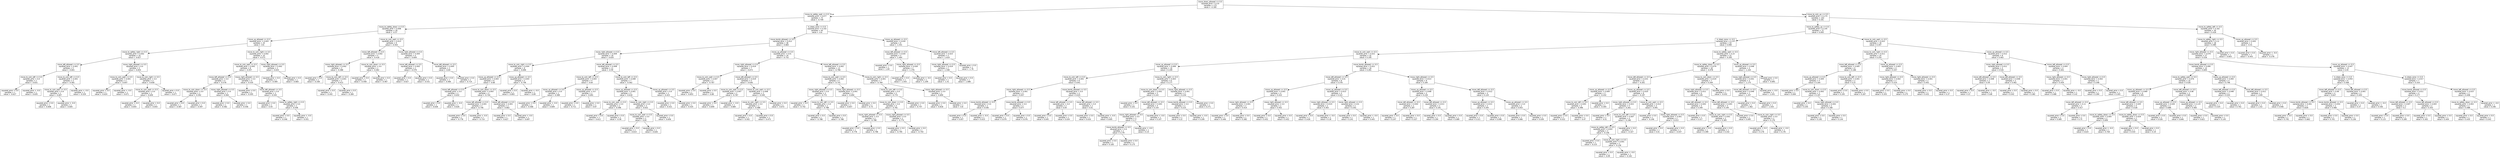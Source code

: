 digraph Tree {
node [shape=box, fontname="helvetica"] ;
edge [fontname="helvetica"] ;
0 [label="move_down_allowed <= 0.5\nsquared_error = 0.33\nsamples = 175\nvalue = -0.185"] ;
1 [label="move_to_safety_wait <= 0.5\nsquared_error = 0.077\nsamples = 73\nvalue = -0.709"] ;
0 -> 1 [labeldistance=2.5, labelangle=45, headlabel="True"] ;
2 [label="move_to_safety_down <= 0.5\nsquared_error = 0.008\nsamples = 29\nvalue = -0.57"] ;
1 -> 2 ;
3 [label="move_up_allowed <= 0.5\nsquared_error = 0.003\nsamples = 20\nvalue = -0.6"] ;
2 -> 3 ;
4 [label="move_to_safety_right <= 0.5\nsquared_error = 0.002\nsamples = 10\nvalue = -0.627"] ;
3 -> 4 ;
5 [label="move_left_allowed <= 0.5\nsquared_error = 0.001\nsamples = 5\nvalue = -0.601"] ;
4 -> 5 ;
6 [label="move_to_coin_left <= 0.5\nsquared_error = 0.0\nsamples = 2\nvalue = -0.631"] ;
5 -> 6 ;
7 [label="squared_error = 0.0\nsamples = 1\nvalue = -0.627"] ;
6 -> 7 ;
8 [label="squared_error = -0.0\nsamples = 1\nvalue = -0.635"] ;
6 -> 8 ;
9 [label="move_to_coin_left <= 0.5\nsquared_error = 0.001\nsamples = 3\nvalue = -0.581"] ;
5 -> 9 ;
10 [label="move_to_coin_wait <= 0.5\nsquared_error = 0.0\nsamples = 2\nvalue = -0.607"] ;
9 -> 10 ;
11 [label="squared_error = 0.0\nsamples = 1\nvalue = -0.608"] ;
10 -> 11 ;
12 [label="squared_error = -0.0\nsamples = 1\nvalue = -0.605"] ;
10 -> 12 ;
13 [label="squared_error = -0.0\nsamples = 1\nvalue = -0.529"] ;
9 -> 13 ;
14 [label="move_right_allowed <= 0.5\nsquared_error = 0.0\nsamples = 5\nvalue = -0.654"] ;
4 -> 14 ;
15 [label="move_to_coin_wait <= 0.5\nsquared_error = 0.001\nsamples = 2\nvalue = -0.647"] ;
14 -> 15 ;
16 [label="squared_error = 0.0\nsamples = 1\nvalue = -0.624"] ;
15 -> 16 ;
17 [label="squared_error = -0.0\nsamples = 1\nvalue = -0.671"] ;
15 -> 17 ;
18 [label="move_to_coin_right <= 0.5\nsquared_error = 0.0\nsamples = 3\nvalue = -0.658"] ;
14 -> 18 ;
19 [label="move_to_coin_wait <= 0.5\nsquared_error = 0.0\nsamples = 2\nvalue = -0.649"] ;
18 -> 19 ;
20 [label="squared_error = 0.0\nsamples = 1\nvalue = -0.654"] ;
19 -> 20 ;
21 [label="squared_error = 0.0\nsamples = 1\nvalue = -0.643"] ;
19 -> 21 ;
22 [label="squared_error = 0.0\nsamples = 1\nvalue = -0.677"] ;
18 -> 22 ;
23 [label="move_to_coin_right <= 0.5\nsquared_error = 0.002\nsamples = 10\nvalue = -0.572"] ;
3 -> 23 ;
24 [label="move_to_coin_wait <= 0.5\nsquared_error = 0.001\nsamples = 8\nvalue = -0.557"] ;
23 -> 24 ;
25 [label="move_left_allowed <= 0.5\nsquared_error = 0.0\nsamples = 4\nvalue = -0.578"] ;
24 -> 25 ;
26 [label="move_to_coin_down <= 0.5\nsquared_error = 0.0\nsamples = 2\nvalue = -0.592"] ;
25 -> 26 ;
27 [label="squared_error = 0.0\nsamples = 1\nvalue = -0.587"] ;
26 -> 27 ;
28 [label="squared_error = 0.0\nsamples = 1\nvalue = -0.597"] ;
26 -> 28 ;
29 [label="move_right_allowed <= 0.5\nsquared_error = 0.0\nsamples = 2\nvalue = -0.564"] ;
25 -> 29 ;
30 [label="squared_error = 0.0\nsamples = 1\nvalue = -0.582"] ;
29 -> 30 ;
31 [label="squared_error = 0.0\nsamples = 1\nvalue = -0.546"] ;
29 -> 31 ;
32 [label="move_right_allowed <= 0.5\nsquared_error = 0.0\nsamples = 4\nvalue = -0.535"] ;
24 -> 32 ;
33 [label="squared_error = 0.0\nsamples = 1\nvalue = -0.505"] ;
32 -> 33 ;
34 [label="move_left_allowed <= 0.5\nsquared_error = 0.0\nsamples = 3\nvalue = -0.545"] ;
32 -> 34 ;
35 [label="squared_error = 0.0\nsamples = 1\nvalue = -0.54"] ;
34 -> 35 ;
36 [label="move_to_safety_right <= 0.5\nsquared_error = 0.0\nsamples = 2\nvalue = -0.548"] ;
34 -> 36 ;
37 [label="squared_error = 0.0\nsamples = 1\nvalue = -0.546"] ;
36 -> 37 ;
38 [label="squared_error = -0.0\nsamples = 1\nvalue = -0.551"] ;
36 -> 38 ;
39 [label="move_right_allowed <= 0.5\nsquared_error = 0.002\nsamples = 2\nvalue = -0.633"] ;
23 -> 39 ;
40 [label="squared_error = 0.0\nsamples = 1\nvalue = -0.584"] ;
39 -> 40 ;
41 [label="squared_error = 0.0\nsamples = 1\nvalue = -0.683"] ;
39 -> 41 ;
42 [label="move_to_coin_wait <= 0.5\nsquared_error = 0.013\nsamples = 9\nvalue = -0.503"] ;
2 -> 42 ;
43 [label="move_left_allowed <= 0.5\nsquared_error = 0.002\nsamples = 5\nvalue = -0.418"] ;
42 -> 43 ;
44 [label="move_right_allowed <= 0.5\nsquared_error = 0.002\nsamples = 3\nvalue = -0.388"] ;
43 -> 44 ;
45 [label="squared_error = 0.0\nsamples = 1\nvalue = -0.338"] ;
44 -> 45 ;
46 [label="move_to_coin_left <= 0.5\nsquared_error = 0.001\nsamples = 2\nvalue = -0.413"] ;
44 -> 46 ;
47 [label="squared_error = 0.0\nsamples = 1\nvalue = -0.442"] ;
46 -> 47 ;
48 [label="squared_error = 0.0\nsamples = 1\nvalue = -0.384"] ;
46 -> 48 ;
49 [label="move_to_coin_down <= 0.5\nsquared_error = 0.0\nsamples = 2\nvalue = -0.462"] ;
43 -> 49 ;
50 [label="squared_error = 0.0\nsamples = 1\nvalue = -0.458"] ;
49 -> 50 ;
51 [label="squared_error = 0.0\nsamples = 1\nvalue = -0.467"] ;
49 -> 51 ;
52 [label="move_right_allowed <= 0.5\nsquared_error = 0.005\nsamples = 4\nvalue = -0.609"] ;
42 -> 52 ;
53 [label="move_left_allowed <= 0.5\nsquared_error = 0.002\nsamples = 2\nvalue = -0.579"] ;
52 -> 53 ;
54 [label="squared_error = 0.0\nsamples = 1\nvalue = -0.627"] ;
53 -> 54 ;
55 [label="squared_error = 0.0\nsamples = 1\nvalue = -0.531"] ;
53 -> 55 ;
56 [label="move_left_allowed <= 0.5\nsquared_error = 0.005\nsamples = 2\nvalue = -0.64"] ;
52 -> 56 ;
57 [label="squared_error = 0.0\nsamples = 1\nvalue = -0.566"] ;
56 -> 57 ;
58 [label="squared_error = 0.0\nsamples = 1\nvalue = -0.714"] ;
56 -> 58 ;
59 [label="in_blast_zone <= 0.5\nsquared_error = 0.102\nsamples = 44\nvalue = -0.8"] ;
1 -> 59 ;
60 [label="move_bomb_allowed <= 0.5\nsquared_error = 0.012\nsamples = 38\nvalue = -0.683"] ;
59 -> 60 ;
61 [label="move_right_allowed <= 0.5\nsquared_error = 0.009\nsamples = 19\nvalue = -0.635"] ;
60 -> 61 ;
62 [label="move_to_coin_right <= 0.5\nsquared_error = 0.004\nsamples = 8\nvalue = -0.696"] ;
61 -> 62 ;
63 [label="move_up_allowed <= 0.5\nsquared_error = 0.003\nsamples = 6\nvalue = -0.68"] ;
62 -> 63 ;
64 [label="move_left_allowed <= 0.5\nsquared_error = 0.0\nsamples = 2\nvalue = -0.632"] ;
63 -> 64 ;
65 [label="squared_error = 0.0\nsamples = 1\nvalue = -0.638"] ;
64 -> 65 ;
66 [label="squared_error = -0.0\nsamples = 1\nvalue = -0.626"] ;
64 -> 66 ;
67 [label="move_to_coin_down <= 0.5\nsquared_error = 0.003\nsamples = 4\nvalue = -0.704"] ;
63 -> 67 ;
68 [label="move_left_allowed <= 0.5\nsquared_error = 0.001\nsamples = 2\nvalue = -0.746"] ;
67 -> 68 ;
69 [label="squared_error = 0.0\nsamples = 1\nvalue = -0.778"] ;
68 -> 69 ;
70 [label="squared_error = -0.0\nsamples = 1\nvalue = -0.714"] ;
68 -> 70 ;
71 [label="move_left_allowed <= 0.5\nsquared_error = 0.001\nsamples = 2\nvalue = -0.662"] ;
67 -> 71 ;
72 [label="squared_error = 0.0\nsamples = 1\nvalue = -0.627"] ;
71 -> 72 ;
73 [label="squared_error = -0.0\nsamples = 1\nvalue = -0.697"] ;
71 -> 73 ;
74 [label="move_up_allowed <= 0.5\nsquared_error = 0.003\nsamples = 2\nvalue = -0.746"] ;
62 -> 74 ;
75 [label="squared_error = 0.0\nsamples = 1\nvalue = -0.802"] ;
74 -> 75 ;
76 [label="squared_error = -0.0\nsamples = 1\nvalue = -0.69"] ;
74 -> 76 ;
77 [label="move_left_allowed <= 0.5\nsquared_error = 0.008\nsamples = 11\nvalue = -0.59"] ;
61 -> 77 ;
78 [label="move_to_coin_left <= 0.5\nsquared_error = 0.003\nsamples = 4\nvalue = -0.64"] ;
77 -> 78 ;
79 [label="move_up_allowed <= 0.5\nsquared_error = 0.0\nsamples = 2\nvalue = -0.589"] ;
78 -> 79 ;
80 [label="squared_error = 0.0\nsamples = 1\nvalue = -0.568"] ;
79 -> 80 ;
81 [label="squared_error = -0.0\nsamples = 1\nvalue = -0.609"] ;
79 -> 81 ;
82 [label="move_up_allowed <= 0.5\nsquared_error = 0.0\nsamples = 2\nvalue = -0.691"] ;
78 -> 82 ;
83 [label="squared_error = 0.0\nsamples = 1\nvalue = -0.711"] ;
82 -> 83 ;
84 [label="squared_error = 0.0\nsamples = 1\nvalue = -0.67"] ;
82 -> 84 ;
85 [label="move_to_coin_left <= 0.5\nsquared_error = 0.008\nsamples = 7\nvalue = -0.562"] ;
77 -> 85 ;
86 [label="move_up_allowed <= 0.5\nsquared_error = 0.001\nsamples = 5\nvalue = -0.618"] ;
85 -> 86 ;
87 [label="move_to_coin_wait <= 0.5\nsquared_error = 0.0\nsamples = 2\nvalue = -0.596"] ;
86 -> 87 ;
88 [label="squared_error = 0.0\nsamples = 1\nvalue = -0.612"] ;
87 -> 88 ;
89 [label="squared_error = 0.0\nsamples = 1\nvalue = -0.58"] ;
87 -> 89 ;
90 [label="move_to_coin_right <= 0.5\nsquared_error = 0.0\nsamples = 3\nvalue = -0.632"] ;
86 -> 90 ;
91 [label="move_to_coin_wait <= 0.5\nsquared_error = 0.0\nsamples = 2\nvalue = -0.62"] ;
90 -> 91 ;
92 [label="squared_error = 0.0\nsamples = 1\nvalue = -0.614"] ;
91 -> 92 ;
93 [label="squared_error = 0.0\nsamples = 1\nvalue = -0.626"] ;
91 -> 93 ;
94 [label="squared_error = 0.0\nsamples = 1\nvalue = -0.656"] ;
90 -> 94 ;
95 [label="move_up_allowed <= 0.5\nsquared_error = 0.0\nsamples = 2\nvalue = -0.423"] ;
85 -> 95 ;
96 [label="squared_error = 0.0\nsamples = 1\nvalue = -0.421"] ;
95 -> 96 ;
97 [label="squared_error = 0.0\nsamples = 1\nvalue = -0.425"] ;
95 -> 97 ;
98 [label="move_up_allowed <= 0.5\nsquared_error = 0.01\nsamples = 19\nvalue = -0.732"] ;
60 -> 98 ;
99 [label="move_right_allowed <= 0.5\nsquared_error = 0.019\nsamples = 7\nvalue = -0.673"] ;
98 -> 99 ;
100 [label="move_to_coin_wait <= 0.5\nsquared_error = 0.007\nsamples = 2\nvalue = -0.767"] ;
99 -> 100 ;
101 [label="squared_error = 0.0\nsamples = 1\nvalue = -0.853"] ;
100 -> 101 ;
102 [label="squared_error = 0.0\nsamples = 1\nvalue = -0.68"] ;
100 -> 102 ;
103 [label="move_left_allowed <= 0.5\nsquared_error = 0.019\nsamples = 5\nvalue = -0.636"] ;
99 -> 103 ;
104 [label="move_to_coin_wait <= 0.5\nsquared_error = 0.007\nsamples = 2\nvalue = -0.767"] ;
103 -> 104 ;
105 [label="squared_error = 0.0\nsamples = 1\nvalue = -0.849"] ;
104 -> 105 ;
106 [label="squared_error = -0.0\nsamples = 1\nvalue = -0.684"] ;
104 -> 106 ;
107 [label="move_to_coin_wait <= 0.5\nsquared_error = 0.008\nsamples = 3\nvalue = -0.549"] ;
103 -> 107 ;
108 [label="move_to_coin_right <= 0.5\nsquared_error = 0.0\nsamples = 2\nvalue = -0.488"] ;
107 -> 108 ;
109 [label="squared_error = 0.0\nsamples = 1\nvalue = -0.502"] ;
108 -> 109 ;
110 [label="squared_error = 0.0\nsamples = 1\nvalue = -0.473"] ;
108 -> 110 ;
111 [label="squared_error = 0.0\nsamples = 1\nvalue = -0.672"] ;
107 -> 111 ;
112 [label="move_left_allowed <= 0.5\nsquared_error = 0.002\nsamples = 12\nvalue = -0.766"] ;
98 -> 112 ;
113 [label="move_to_coin_wait <= 0.5\nsquared_error = 0.002\nsamples = 5\nvalue = -0.741"] ;
112 -> 113 ;
114 [label="move_right_allowed <= 0.5\nsquared_error = 0.0\nsamples = 3\nvalue = -0.772"] ;
113 -> 114 ;
115 [label="squared_error = 0.0\nsamples = 1\nvalue = -0.742"] ;
114 -> 115 ;
116 [label="move_to_coin_left <= 0.5\nsquared_error = 0.0\nsamples = 2\nvalue = -0.788"] ;
114 -> 116 ;
117 [label="squared_error = 0.0\nsamples = 1\nvalue = -0.788"] ;
116 -> 117 ;
118 [label="squared_error = 0.0\nsamples = 1\nvalue = -0.788"] ;
116 -> 118 ;
119 [label="move_right_allowed <= 0.5\nsquared_error = 0.001\nsamples = 2\nvalue = -0.694"] ;
113 -> 119 ;
120 [label="squared_error = 0.0\nsamples = 1\nvalue = -0.657"] ;
119 -> 120 ;
121 [label="squared_error = 0.0\nsamples = 1\nvalue = -0.73"] ;
119 -> 121 ;
122 [label="move_to_coin_right <= 0.5\nsquared_error = 0.001\nsamples = 7\nvalue = -0.784"] ;
112 -> 122 ;
123 [label="move_to_coin_left <= 0.5\nsquared_error = 0.0\nsamples = 5\nvalue = -0.774"] ;
122 -> 123 ;
124 [label="move_to_coin_down <= 0.5\nsquared_error = 0.0\nsamples = 4\nvalue = -0.781"] ;
123 -> 124 ;
125 [label="move_right_allowed <= 0.5\nsquared_error = 0.0\nsamples = 2\nvalue = -0.788"] ;
124 -> 125 ;
126 [label="squared_error = 0.0\nsamples = 1\nvalue = -0.778"] ;
125 -> 126 ;
127 [label="squared_error = 0.0\nsamples = 1\nvalue = -0.798"] ;
125 -> 127 ;
128 [label="move_right_allowed <= 0.5\nsquared_error = 0.0\nsamples = 2\nvalue = -0.774"] ;
124 -> 128 ;
129 [label="squared_error = 0.0\nsamples = 1\nvalue = -0.795"] ;
128 -> 129 ;
130 [label="squared_error = 0.0\nsamples = 1\nvalue = -0.754"] ;
128 -> 130 ;
131 [label="squared_error = 0.0\nsamples = 1\nvalue = -0.747"] ;
123 -> 131 ;
132 [label="move_right_allowed <= 0.5\nsquared_error = 0.0\nsamples = 2\nvalue = -0.809"] ;
122 -> 132 ;
133 [label="squared_error = 0.0\nsamples = 1\nvalue = -0.818"] ;
132 -> 133 ;
134 [label="squared_error = 0.0\nsamples = 1\nvalue = -0.8"] ;
132 -> 134 ;
135 [label="move_up_allowed <= 0.5\nsquared_error = 0.034\nsamples = 6\nvalue = -1.541"] ;
59 -> 135 ;
136 [label="move_left_allowed <= 0.5\nsquared_error = 0.034\nsamples = 3\nvalue = -1.464"] ;
135 -> 136 ;
137 [label="squared_error = 0.0\nsamples = 1\nvalue = -1.64"] ;
136 -> 137 ;
138 [label="move_right_allowed <= 0.5\nsquared_error = 0.028\nsamples = 2\nvalue = -1.376"] ;
136 -> 138 ;
139 [label="squared_error = 0.0\nsamples = 1\nvalue = -1.543"] ;
138 -> 139 ;
140 [label="squared_error = -0.0\nsamples = 1\nvalue = -1.209"] ;
138 -> 140 ;
141 [label="move_left_allowed <= 0.5\nsquared_error = 0.023\nsamples = 3\nvalue = -1.619"] ;
135 -> 141 ;
142 [label="move_right_allowed <= 0.5\nsquared_error = 0.019\nsamples = 2\nvalue = -1.548"] ;
141 -> 142 ;
143 [label="squared_error = 0.0\nsamples = 1\nvalue = -1.41"] ;
142 -> 143 ;
144 [label="squared_error = 0.0\nsamples = 1\nvalue = -1.686"] ;
142 -> 144 ;
145 [label="squared_error = 0.0\nsamples = 1\nvalue = -1.76"] ;
141 -> 145 ;
146 [label="move_to_coin_up <= 0.5\nsquared_error = 0.173\nsamples = 102\nvalue = 0.191"] ;
0 -> 146 [labeldistance=2.5, labelangle=-45, headlabel="False"] ;
147 [label="move_to_safety_up <= 0.5\nsquared_error = 0.145\nsamples = 72\nvalue = 0.093"] ;
146 -> 147 ;
148 [label="in_blast_zone <= 0.5\nsquared_error = 0.157\nsamples = 54\nvalue = 0.008"] ;
147 -> 148 ;
149 [label="move_to_coin_wait <= 0.5\nsquared_error = 0.021\nsamples = 32\nvalue = 0.195"] ;
148 -> 149 ;
150 [label="move_up_allowed <= 0.5\nsquared_error = 0.006\nsamples = 16\nvalue = 0.109"] ;
149 -> 150 ;
151 [label="move_to_coin_left <= 0.5\nsquared_error = 0.001\nsamples = 8\nvalue = 0.041"] ;
150 -> 151 ;
152 [label="move_right_allowed <= 0.5\nsquared_error = 0.001\nsamples = 4\nvalue = 0.057"] ;
151 -> 152 ;
153 [label="move_bomb_allowed <= 0.5\nsquared_error = 0.0\nsamples = 2\nvalue = 0.036"] ;
152 -> 153 ;
154 [label="squared_error = 0.0\nsamples = 1\nvalue = 0.057"] ;
153 -> 154 ;
155 [label="squared_error = -0.0\nsamples = 1\nvalue = 0.015"] ;
153 -> 155 ;
156 [label="move_bomb_allowed <= 0.5\nsquared_error = 0.0\nsamples = 2\nvalue = 0.077"] ;
152 -> 156 ;
157 [label="squared_error = 0.0\nsamples = 1\nvalue = 0.079"] ;
156 -> 157 ;
158 [label="squared_error = 0.0\nsamples = 1\nvalue = 0.076"] ;
156 -> 158 ;
159 [label="move_bomb_allowed <= 0.5\nsquared_error = 0.0\nsamples = 4\nvalue = 0.025"] ;
151 -> 159 ;
160 [label="move_left_allowed <= 0.5\nsquared_error = 0.0\nsamples = 2\nvalue = 0.04"] ;
159 -> 160 ;
161 [label="squared_error = 0.0\nsamples = 1\nvalue = 0.045"] ;
160 -> 161 ;
162 [label="squared_error = 0.0\nsamples = 1\nvalue = 0.034"] ;
160 -> 162 ;
163 [label="move_left_allowed <= 0.5\nsquared_error = 0.0\nsamples = 2\nvalue = 0.01"] ;
159 -> 163 ;
164 [label="squared_error = 0.0\nsamples = 1\nvalue = 0.016"] ;
163 -> 164 ;
165 [label="squared_error = -0.0\nsamples = 1\nvalue = 0.005"] ;
163 -> 165 ;
166 [label="move_to_coin_right <= 0.5\nsquared_error = 0.003\nsamples = 8\nvalue = 0.177"] ;
150 -> 166 ;
167 [label="move_to_coin_down <= 0.5\nsquared_error = 0.001\nsamples = 5\nvalue = 0.143"] ;
166 -> 167 ;
168 [label="squared_error = 0.0\nsamples = 1\nvalue = 0.101"] ;
167 -> 168 ;
169 [label="move_left_allowed <= 0.5\nsquared_error = 0.001\nsamples = 4\nvalue = 0.154"] ;
167 -> 169 ;
170 [label="move_right_allowed <= 0.5\nsquared_error = 0.0\nsamples = 3\nvalue = 0.17"] ;
169 -> 170 ;
171 [label="move_bomb_allowed <= 0.5\nsquared_error = 0.0\nsamples = 2\nvalue = 0.179"] ;
170 -> 171 ;
172 [label="squared_error = 0.0\nsamples = 1\nvalue = 0.183"] ;
171 -> 172 ;
173 [label="squared_error = 0.0\nsamples = 1\nvalue = 0.175"] ;
171 -> 173 ;
174 [label="squared_error = -0.0\nsamples = 1\nvalue = 0.15"] ;
170 -> 174 ;
175 [label="squared_error = -0.0\nsamples = 1\nvalue = 0.107"] ;
169 -> 175 ;
176 [label="move_right_allowed <= 0.5\nsquared_error = 0.001\nsamples = 3\nvalue = 0.234"] ;
166 -> 176 ;
177 [label="move_bomb_allowed <= 0.5\nsquared_error = 0.0\nsamples = 2\nvalue = 0.215"] ;
176 -> 177 ;
178 [label="squared_error = 0.0\nsamples = 1\nvalue = 0.22"] ;
177 -> 178 ;
179 [label="squared_error = -0.0\nsamples = 1\nvalue = 0.209"] ;
177 -> 179 ;
180 [label="squared_error = 0.0\nsamples = 1\nvalue = 0.271"] ;
176 -> 180 ;
181 [label="move_bomb_allowed <= 0.5\nsquared_error = 0.021\nsamples = 16\nvalue = 0.281"] ;
149 -> 181 ;
182 [label="move_left_allowed <= 0.5\nsquared_error = 0.01\nsamples = 8\nvalue = 0.378"] ;
181 -> 182 ;
183 [label="move_up_allowed <= 0.5\nsquared_error = 0.001\nsamples = 4\nvalue = 0.433"] ;
182 -> 183 ;
184 [label="move_right_allowed <= 0.5\nsquared_error = 0.001\nsamples = 2\nvalue = 0.414"] ;
183 -> 184 ;
185 [label="squared_error = 0.0\nsamples = 1\nvalue = 0.446"] ;
184 -> 185 ;
186 [label="squared_error = 0.0\nsamples = 1\nvalue = 0.382"] ;
184 -> 186 ;
187 [label="move_right_allowed <= 0.5\nsquared_error = 0.0\nsamples = 2\nvalue = 0.452"] ;
183 -> 187 ;
188 [label="squared_error = 0.0\nsamples = 1\nvalue = 0.452"] ;
187 -> 188 ;
189 [label="squared_error = 0.0\nsamples = 1\nvalue = 0.452"] ;
187 -> 189 ;
190 [label="move_up_allowed <= 0.5\nsquared_error = 0.013\nsamples = 4\nvalue = 0.322"] ;
182 -> 190 ;
191 [label="move_right_allowed <= 0.5\nsquared_error = 0.015\nsamples = 2\nvalue = 0.303"] ;
190 -> 191 ;
192 [label="squared_error = 0.0\nsamples = 1\nvalue = 0.426"] ;
191 -> 192 ;
193 [label="squared_error = -0.0\nsamples = 1\nvalue = 0.18"] ;
191 -> 193 ;
194 [label="move_right_allowed <= 0.5\nsquared_error = 0.01\nsamples = 2\nvalue = 0.342"] ;
190 -> 194 ;
195 [label="squared_error = 0.0\nsamples = 1\nvalue = 0.241"] ;
194 -> 195 ;
196 [label="squared_error = -0.0\nsamples = 1\nvalue = 0.443"] ;
194 -> 196 ;
197 [label="move_right_allowed <= 0.5\nsquared_error = 0.013\nsamples = 8\nvalue = 0.184"] ;
181 -> 197 ;
198 [label="move_up_allowed <= 0.5\nsquared_error = 0.008\nsamples = 4\nvalue = 0.239"] ;
197 -> 198 ;
199 [label="move_left_allowed <= 0.5\nsquared_error = 0.002\nsamples = 2\nvalue = 0.287"] ;
198 -> 199 ;
200 [label="squared_error = 0.0\nsamples = 1\nvalue = 0.247"] ;
199 -> 200 ;
201 [label="squared_error = 0.0\nsamples = 1\nvalue = 0.327"] ;
199 -> 201 ;
202 [label="move_left_allowed <= 0.5\nsquared_error = 0.011\nsamples = 2\nvalue = 0.191"] ;
198 -> 202 ;
203 [label="squared_error = 0.0\nsamples = 1\nvalue = 0.294"] ;
202 -> 203 ;
204 [label="squared_error = 0.0\nsamples = 1\nvalue = 0.089"] ;
202 -> 204 ;
205 [label="move_left_allowed <= 0.5\nsquared_error = 0.012\nsamples = 4\nvalue = 0.129"] ;
197 -> 205 ;
206 [label="move_up_allowed <= 0.5\nsquared_error = 0.011\nsamples = 2\nvalue = 0.204"] ;
205 -> 206 ;
207 [label="squared_error = 0.0\nsamples = 1\nvalue = 0.311"] ;
206 -> 207 ;
208 [label="squared_error = 0.0\nsamples = 1\nvalue = 0.098"] ;
206 -> 208 ;
209 [label="move_up_allowed <= 0.5\nsquared_error = 0.0\nsamples = 2\nvalue = 0.053"] ;
205 -> 209 ;
210 [label="squared_error = 0.0\nsamples = 1\nvalue = 0.066"] ;
209 -> 210 ;
211 [label="squared_error = 0.0\nsamples = 1\nvalue = 0.039"] ;
209 -> 211 ;
212 [label="move_to_safety_wait <= 0.5\nsquared_error = 0.23\nsamples = 22\nvalue = -0.265"] ;
148 -> 212 ;
213 [label="move_to_safety_down <= 0.5\nsquared_error = 0.079\nsamples = 18\nvalue = -0.078"] ;
212 -> 213 ;
214 [label="move_left_allowed <= 0.5\nsquared_error = 0.031\nsamples = 11\nvalue = -0.261"] ;
213 -> 214 ;
215 [label="move_up_allowed <= 0.5\nsquared_error = 0.009\nsamples = 3\nvalue = -0.432"] ;
214 -> 215 ;
216 [label="move_to_coin_left <= 0.5\nsquared_error = 0.001\nsamples = 2\nvalue = -0.496"] ;
215 -> 216 ;
217 [label="squared_error = 0.0\nsamples = 1\nvalue = -0.522"] ;
216 -> 217 ;
218 [label="squared_error = 0.0\nsamples = 1\nvalue = -0.47"] ;
216 -> 218 ;
219 [label="squared_error = 0.0\nsamples = 1\nvalue = -0.304"] ;
215 -> 219 ;
220 [label="move_up_allowed <= 0.5\nsquared_error = 0.025\nsamples = 8\nvalue = -0.197"] ;
214 -> 220 ;
221 [label="move_right_allowed <= 0.5\nsquared_error = 0.021\nsamples = 5\nvalue = -0.261"] ;
220 -> 221 ;
222 [label="squared_error = 0.0\nsamples = 1\nvalue = -0.51"] ;
221 -> 222 ;
223 [label="move_to_coin_left <= 0.5\nsquared_error = 0.007\nsamples = 4\nvalue = -0.198"] ;
221 -> 223 ;
224 [label="move_to_safety_left <= 0.5\nsquared_error = 0.003\nsamples = 3\nvalue = -0.156"] ;
223 -> 224 ;
225 [label="squared_error = 0.0\nsamples = 1\nvalue = -0.215"] ;
224 -> 225 ;
226 [label="move_to_coin_right <= 0.5\nsquared_error = 0.001\nsamples = 2\nvalue = -0.126"] ;
224 -> 226 ;
227 [label="squared_error = 0.0\nsamples = 1\nvalue = -0.09"] ;
226 -> 227 ;
228 [label="squared_error = -0.0\nsamples = 1\nvalue = -0.162"] ;
226 -> 228 ;
229 [label="squared_error = 0.0\nsamples = 1\nvalue = -0.327"] ;
223 -> 229 ;
230 [label="move_to_coin_wait <= 0.5\nsquared_error = 0.012\nsamples = 3\nvalue = -0.091"] ;
220 -> 230 ;
231 [label="squared_error = 0.0\nsamples = 1\nvalue = -0.246"] ;
230 -> 231 ;
232 [label="move_right_allowed <= 0.5\nsquared_error = 0.001\nsamples = 2\nvalue = -0.013"] ;
230 -> 232 ;
233 [label="squared_error = 0.0\nsamples = 1\nvalue = 0.01"] ;
232 -> 233 ;
234 [label="squared_error = 0.0\nsamples = 1\nvalue = -0.037"] ;
232 -> 234 ;
235 [label="move_to_coin_down <= 0.5\nsquared_error = 0.019\nsamples = 7\nvalue = 0.209"] ;
213 -> 235 ;
236 [label="move_right_allowed <= 0.5\nsquared_error = 0.011\nsamples = 6\nvalue = 0.249"] ;
235 -> 236 ;
237 [label="move_left_allowed <= 0.5\nsquared_error = 0.001\nsamples = 3\nvalue = 0.349"] ;
236 -> 237 ;
238 [label="squared_error = 0.0\nsamples = 1\nvalue = 0.317"] ;
237 -> 238 ;
239 [label="move_to_coin_right <= 0.5\nsquared_error = 0.001\nsamples = 2\nvalue = 0.365"] ;
237 -> 239 ;
240 [label="squared_error = 0.0\nsamples = 1\nvalue = 0.399"] ;
239 -> 240 ;
241 [label="squared_error = 0.0\nsamples = 1\nvalue = 0.332"] ;
239 -> 241 ;
242 [label="move_left_allowed <= 0.5\nsquared_error = 0.001\nsamples = 3\nvalue = 0.149"] ;
236 -> 242 ;
243 [label="squared_error = 0.0\nsamples = 1\nvalue = 0.095"] ;
242 -> 243 ;
244 [label="move_to_coin_right <= 0.5\nsquared_error = 0.0\nsamples = 2\nvalue = 0.176"] ;
242 -> 244 ;
245 [label="squared_error = 0.0\nsamples = 1\nvalue = 0.176"] ;
244 -> 245 ;
246 [label="squared_error = -0.0\nsamples = 1\nvalue = 0.176"] ;
244 -> 246 ;
247 [label="squared_error = 0.0\nsamples = 1\nvalue = -0.032"] ;
235 -> 247 ;
248 [label="move_up_allowed <= 0.5\nsquared_error = 0.046\nsamples = 4\nvalue = -1.104"] ;
212 -> 248 ;
249 [label="move_right_allowed <= 0.5\nsquared_error = 0.041\nsamples = 3\nvalue = -1.175"] ;
248 -> 249 ;
250 [label="move_left_allowed <= 0.5\nsquared_error = 0.046\nsamples = 2\nvalue = -1.247"] ;
249 -> 250 ;
251 [label="squared_error = 0.0\nsamples = 1\nvalue = -1.462"] ;
250 -> 251 ;
252 [label="squared_error = 0.0\nsamples = 1\nvalue = -1.033"] ;
250 -> 252 ;
253 [label="squared_error = -0.0\nsamples = 1\nvalue = -1.031"] ;
249 -> 253 ;
254 [label="squared_error = 0.0\nsamples = 1\nvalue = -0.891"] ;
248 -> 254 ;
255 [label="move_to_coin_wait <= 0.5\nsquared_error = 0.022\nsamples = 18\nvalue = 0.347"] ;
147 -> 255 ;
256 [label="move_to_coin_right <= 0.5\nsquared_error = 0.011\nsamples = 10\nvalue = 0.254"] ;
255 -> 256 ;
257 [label="move_left_allowed <= 0.5\nsquared_error = 0.005\nsamples = 6\nvalue = 0.186"] ;
256 -> 257 ;
258 [label="move_up_allowed <= 0.5\nsquared_error = 0.005\nsamples = 4\nvalue = 0.164"] ;
257 -> 258 ;
259 [label="squared_error = 0.0\nsamples = 1\nvalue = 0.064"] ;
258 -> 259 ;
260 [label="move_to_coin_down <= 0.5\nsquared_error = 0.002\nsamples = 3\nvalue = 0.197"] ;
258 -> 260 ;
261 [label="squared_error = 0.0\nsamples = 1\nvalue = 0.255"] ;
260 -> 261 ;
262 [label="move_right_allowed <= 0.5\nsquared_error = 0.001\nsamples = 2\nvalue = 0.168"] ;
260 -> 262 ;
263 [label="squared_error = 0.0\nsamples = 1\nvalue = 0.192"] ;
262 -> 263 ;
264 [label="squared_error = 0.0\nsamples = 1\nvalue = 0.144"] ;
262 -> 264 ;
265 [label="move_to_coin_left <= 0.5\nsquared_error = 0.001\nsamples = 2\nvalue = 0.23"] ;
257 -> 265 ;
266 [label="squared_error = 0.0\nsamples = 1\nvalue = 0.193"] ;
265 -> 266 ;
267 [label="squared_error = 0.0\nsamples = 1\nvalue = 0.267"] ;
265 -> 267 ;
268 [label="move_up_allowed <= 0.5\nsquared_error = 0.003\nsamples = 4\nvalue = 0.357"] ;
256 -> 268 ;
269 [label="move_right_allowed <= 0.5\nsquared_error = 0.002\nsamples = 2\nvalue = 0.314"] ;
268 -> 269 ;
270 [label="squared_error = 0.0\nsamples = 1\nvalue = 0.353"] ;
269 -> 270 ;
271 [label="squared_error = 0.0\nsamples = 1\nvalue = 0.275"] ;
269 -> 271 ;
272 [label="move_right_allowed <= 0.5\nsquared_error = 0.001\nsamples = 2\nvalue = 0.401"] ;
268 -> 272 ;
273 [label="squared_error = 0.0\nsamples = 1\nvalue = 0.431"] ;
272 -> 273 ;
274 [label="squared_error = 0.0\nsamples = 1\nvalue = 0.37"] ;
272 -> 274 ;
275 [label="move_up_allowed <= 0.5\nsquared_error = 0.012\nsamples = 8\nvalue = 0.463"] ;
255 -> 275 ;
276 [label="move_right_allowed <= 0.5\nsquared_error = 0.011\nsamples = 4\nvalue = 0.526"] ;
275 -> 276 ;
277 [label="move_left_allowed <= 0.5\nsquared_error = 0.008\nsamples = 2\nvalue = 0.59"] ;
276 -> 277 ;
278 [label="squared_error = 0.0\nsamples = 1\nvalue = 0.5"] ;
277 -> 278 ;
279 [label="squared_error = -0.0\nsamples = 1\nvalue = 0.68"] ;
277 -> 279 ;
280 [label="move_left_allowed <= 0.5\nsquared_error = 0.006\nsamples = 2\nvalue = 0.462"] ;
276 -> 280 ;
281 [label="squared_error = 0.0\nsamples = 1\nvalue = 0.542"] ;
280 -> 281 ;
282 [label="squared_error = 0.0\nsamples = 1\nvalue = 0.382"] ;
280 -> 282 ;
283 [label="move_left_allowed <= 0.5\nsquared_error = 0.004\nsamples = 4\nvalue = 0.401"] ;
275 -> 283 ;
284 [label="move_right_allowed <= 0.5\nsquared_error = 0.001\nsamples = 2\nvalue = 0.454"] ;
283 -> 284 ;
285 [label="squared_error = 0.0\nsamples = 1\nvalue = 0.488"] ;
284 -> 285 ;
286 [label="squared_error = -0.0\nsamples = 1\nvalue = 0.42"] ;
284 -> 286 ;
287 [label="move_right_allowed <= 0.5\nsquared_error = 0.002\nsamples = 2\nvalue = 0.348"] ;
283 -> 287 ;
288 [label="squared_error = 0.0\nsamples = 1\nvalue = 0.394"] ;
287 -> 288 ;
289 [label="squared_error = 0.0\nsamples = 1\nvalue = 0.303"] ;
287 -> 289 ;
290 [label="move_to_safety_left <= 0.5\nsquared_error = 0.162\nsamples = 30\nvalue = 0.426"] ;
146 -> 290 ;
291 [label="move_to_safety_right <= 0.5\nsquared_error = 0.12\nsamples = 28\nvalue = 0.485"] ;
290 -> 291 ;
292 [label="move_right_allowed <= 0.5\nsquared_error = 0.079\nsamples = 27\nvalue = 0.526"] ;
291 -> 292 ;
293 [label="move_bomb_allowed <= 0.5\nsquared_error = 0.095\nsamples = 14\nvalue = 0.605"] ;
292 -> 293 ;
294 [label="move_to_safety_wait <= 0.5\nsquared_error = 0.076\nsamples = 10\nvalue = 0.528"] ;
293 -> 294 ;
295 [label="move_up_allowed <= 0.5\nsquared_error = 0.069\nsamples = 6\nvalue = 0.491"] ;
294 -> 295 ;
296 [label="move_left_allowed <= 0.5\nsquared_error = 0.11\nsamples = 2\nvalue = 0.417"] ;
295 -> 296 ;
297 [label="squared_error = 0.0\nsamples = 1\nvalue = 0.085"] ;
296 -> 297 ;
298 [label="squared_error = 0.0\nsamples = 1\nvalue = 0.75"] ;
296 -> 298 ;
299 [label="move_left_allowed <= 0.5\nsquared_error = 0.045\nsamples = 4\nvalue = 0.528"] ;
295 -> 299 ;
300 [label="move_to_safety_down <= 0.5\nsquared_error = 0.005\nsamples = 2\nvalue = 0.694"] ;
299 -> 300 ;
301 [label="squared_error = 0.0\nsamples = 1\nvalue = 0.624"] ;
300 -> 301 ;
302 [label="squared_error = -0.0\nsamples = 1\nvalue = 0.764"] ;
300 -> 302 ;
303 [label="move_to_safety_down <= 0.5\nsquared_error = 0.029\nsamples = 2\nvalue = 0.362"] ;
299 -> 303 ;
304 [label="squared_error = 0.0\nsamples = 1\nvalue = 0.533"] ;
303 -> 304 ;
305 [label="squared_error = 0.0\nsamples = 1\nvalue = 0.19"] ;
303 -> 305 ;
306 [label="move_left_allowed <= 0.5\nsquared_error = 0.08\nsamples = 4\nvalue = 0.585"] ;
294 -> 306 ;
307 [label="move_up_allowed <= 0.5\nsquared_error = 0.026\nsamples = 2\nvalue = 0.686"] ;
306 -> 307 ;
308 [label="squared_error = 0.0\nsamples = 1\nvalue = 0.526"] ;
307 -> 308 ;
309 [label="squared_error = 0.0\nsamples = 1\nvalue = 0.846"] ;
307 -> 309 ;
310 [label="move_up_allowed <= 0.5\nsquared_error = 0.115\nsamples = 2\nvalue = 0.483"] ;
306 -> 310 ;
311 [label="squared_error = 0.0\nsamples = 1\nvalue = 0.822"] ;
310 -> 311 ;
312 [label="squared_error = 0.0\nsamples = 1\nvalue = 0.145"] ;
310 -> 312 ;
313 [label="move_up_allowed <= 0.5\nsquared_error = 0.093\nsamples = 4\nvalue = 0.796"] ;
293 -> 313 ;
314 [label="move_left_allowed <= 0.5\nsquared_error = 0.048\nsamples = 2\nvalue = 0.543"] ;
313 -> 314 ;
315 [label="squared_error = 0.0\nsamples = 1\nvalue = 0.324"] ;
314 -> 315 ;
316 [label="squared_error = 0.0\nsamples = 1\nvalue = 0.762"] ;
314 -> 316 ;
317 [label="move_left_allowed <= 0.5\nsquared_error = 0.011\nsamples = 2\nvalue = 1.049"] ;
313 -> 317 ;
318 [label="squared_error = 0.0\nsamples = 1\nvalue = 1.152"] ;
317 -> 318 ;
319 [label="squared_error = 0.0\nsamples = 1\nvalue = 0.946"] ;
317 -> 319 ;
320 [label="move_up_allowed <= 0.5\nsquared_error = 0.047\nsamples = 13\nvalue = 0.44"] ;
292 -> 320 ;
321 [label="in_blast_zone <= 0.5\nsquared_error = 0.054\nsamples = 6\nvalue = 0.566"] ;
320 -> 321 ;
322 [label="move_left_allowed <= 0.5\nsquared_error = 0.06\nsamples = 4\nvalue = 0.647"] ;
321 -> 322 ;
323 [label="move_bomb_allowed <= 0.5\nsquared_error = 0.001\nsamples = 2\nvalue = 0.826"] ;
322 -> 323 ;
324 [label="squared_error = 0.0\nsamples = 1\nvalue = 0.791"] ;
323 -> 324 ;
325 [label="squared_error = 0.0\nsamples = 1\nvalue = 0.862"] ;
323 -> 325 ;
326 [label="move_bomb_allowed <= 0.5\nsquared_error = 0.054\nsamples = 2\nvalue = 0.468"] ;
322 -> 326 ;
327 [label="squared_error = 0.0\nsamples = 1\nvalue = 0.701"] ;
326 -> 327 ;
328 [label="squared_error = 0.0\nsamples = 1\nvalue = 0.236"] ;
326 -> 328 ;
329 [label="move_left_allowed <= 0.5\nsquared_error = 0.001\nsamples = 2\nvalue = 0.403"] ;
321 -> 329 ;
330 [label="squared_error = 0.0\nsamples = 1\nvalue = 0.37"] ;
329 -> 330 ;
331 [label="squared_error = -0.0\nsamples = 1\nvalue = 0.436"] ;
329 -> 331 ;
332 [label="in_blast_zone <= 0.5\nsquared_error = 0.017\nsamples = 7\nvalue = 0.333"] ;
320 -> 332 ;
333 [label="move_bomb_allowed <= 0.5\nsquared_error = 0.011\nsamples = 4\nvalue = 0.277"] ;
332 -> 333 ;
334 [label="move_left_allowed <= 0.5\nsquared_error = 0.007\nsamples = 2\nvalue = 0.2"] ;
333 -> 334 ;
335 [label="squared_error = 0.0\nsamples = 1\nvalue = 0.115"] ;
334 -> 335 ;
336 [label="squared_error = 0.0\nsamples = 1\nvalue = 0.285"] ;
334 -> 336 ;
337 [label="move_left_allowed <= 0.5\nsquared_error = 0.003\nsamples = 2\nvalue = 0.353"] ;
333 -> 337 ;
338 [label="squared_error = 0.0\nsamples = 1\nvalue = 0.302"] ;
337 -> 338 ;
339 [label="squared_error = 0.0\nsamples = 1\nvalue = 0.404"] ;
337 -> 339 ;
340 [label="move_left_allowed <= 0.5\nsquared_error = 0.015\nsamples = 3\nvalue = 0.408"] ;
332 -> 340 ;
341 [label="move_to_safety_down <= 0.5\nsquared_error = 0.003\nsamples = 2\nvalue = 0.488"] ;
340 -> 341 ;
342 [label="squared_error = 0.0\nsamples = 1\nvalue = 0.435"] ;
341 -> 342 ;
343 [label="squared_error = 0.0\nsamples = 1\nvalue = 0.542"] ;
341 -> 343 ;
344 [label="squared_error = -0.0\nsamples = 1\nvalue = 0.246"] ;
340 -> 344 ;
345 [label="squared_error = 0.0\nsamples = 1\nvalue = -0.603"] ;
291 -> 345 ;
346 [label="move_up_allowed <= 0.5\nsquared_error = 0.001\nsamples = 2\nvalue = -0.41"] ;
290 -> 346 ;
347 [label="squared_error = 0.0\nsamples = 1\nvalue = -0.443"] ;
346 -> 347 ;
348 [label="squared_error = -0.0\nsamples = 1\nvalue = -0.378"] ;
346 -> 348 ;
}